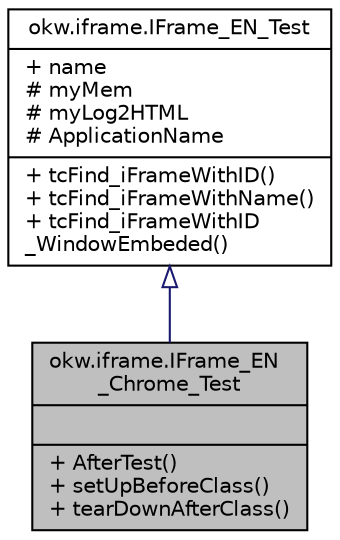 digraph "okw.iframe.IFrame_EN_Chrome_Test"
{
 // INTERACTIVE_SVG=YES
 // LATEX_PDF_SIZE
  edge [fontname="Helvetica",fontsize="10",labelfontname="Helvetica",labelfontsize="10"];
  node [fontname="Helvetica",fontsize="10",shape=record];
  Node0 [label="{okw.iframe.IFrame_EN\l_Chrome_Test\n||+ AfterTest()\l+ setUpBeforeClass()\l+ tearDownAfterClass()\l}",height=0.2,width=0.4,color="black", fillcolor="grey75", style="filled", fontcolor="black",tooltip=" "];
  Node1 -> Node0 [dir="back",color="midnightblue",fontsize="10",style="solid",arrowtail="onormal",fontname="Helvetica"];
  Node1 [label="{okw.iframe.IFrame_EN_Test\n|+ name\l# myMem\l# myLog2HTML\l# ApplicationName\l|+ tcFind_iFrameWithID()\l+ tcFind_iFrameWithName()\l+ tcFind_iFrameWithID\l_WindowEmbeded()\l}",height=0.2,width=0.4,color="black", fillcolor="white", style="filled",URL="$classokw_1_1iframe_1_1_i_frame___e_n___test.html",tooltip="Basisklasse für die BACK Testfälle zur Ableitung von Browser-Testfällen."];
}
